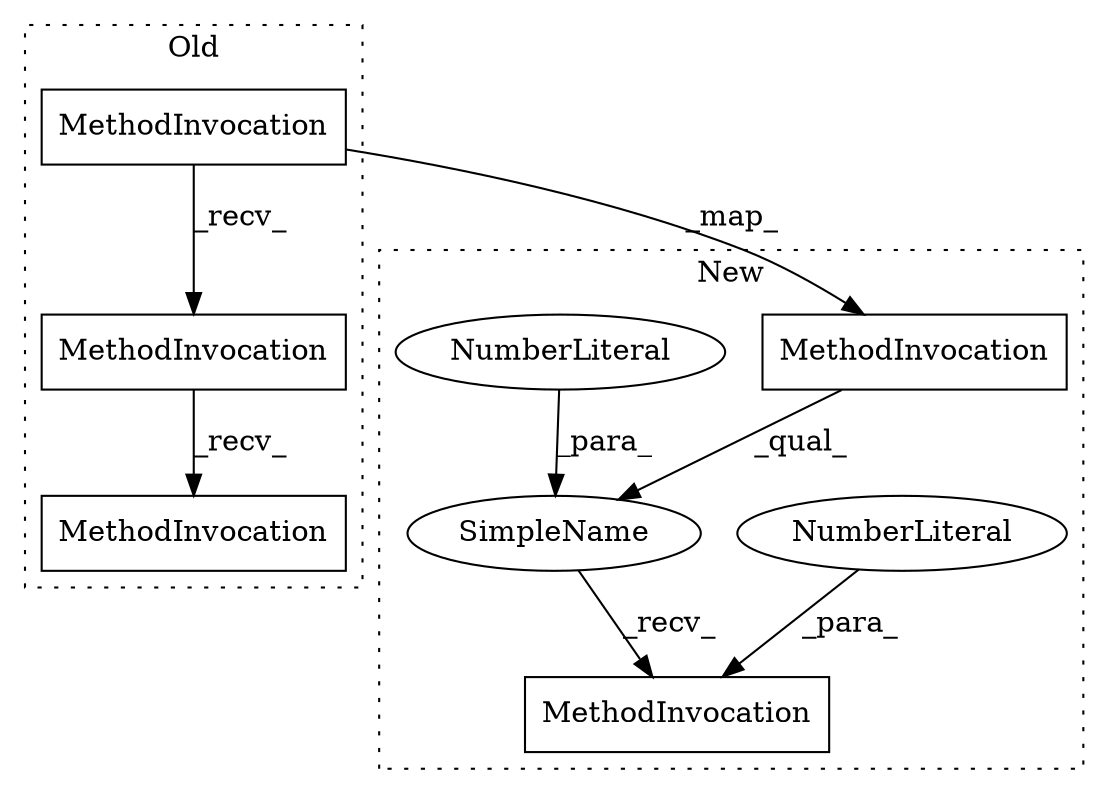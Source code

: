 digraph G {
subgraph cluster0 {
1 [label="MethodInvocation" a="32" s="19192" l="10" shape="box"];
3 [label="MethodInvocation" a="32" s="19155,19173" l="14,1" shape="box"];
5 [label="MethodInvocation" a="32" s="19175" l="16" shape="box"];
label = "Old";
style="dotted";
}
subgraph cluster1 {
2 [label="MethodInvocation" a="32" s="19169,19177" l="7,1" shape="box"];
4 [label="MethodInvocation" a="32" s="19155,19164" l="5,1" shape="box"];
6 [label="NumberLiteral" a="34" s="19176" l="1" shape="ellipse"];
7 [label="NumberLiteral" a="34" s="19166" l="1" shape="ellipse"];
8 [label="SimpleName" a="42" s="19133,19167" l="33,1" shape="ellipse"];
label = "New";
style="dotted";
}
3 -> 4 [label="_map_"];
3 -> 5 [label="_recv_"];
4 -> 8 [label="_qual_"];
5 -> 1 [label="_recv_"];
6 -> 2 [label="_para_"];
7 -> 8 [label="_para_"];
8 -> 2 [label="_recv_"];
}